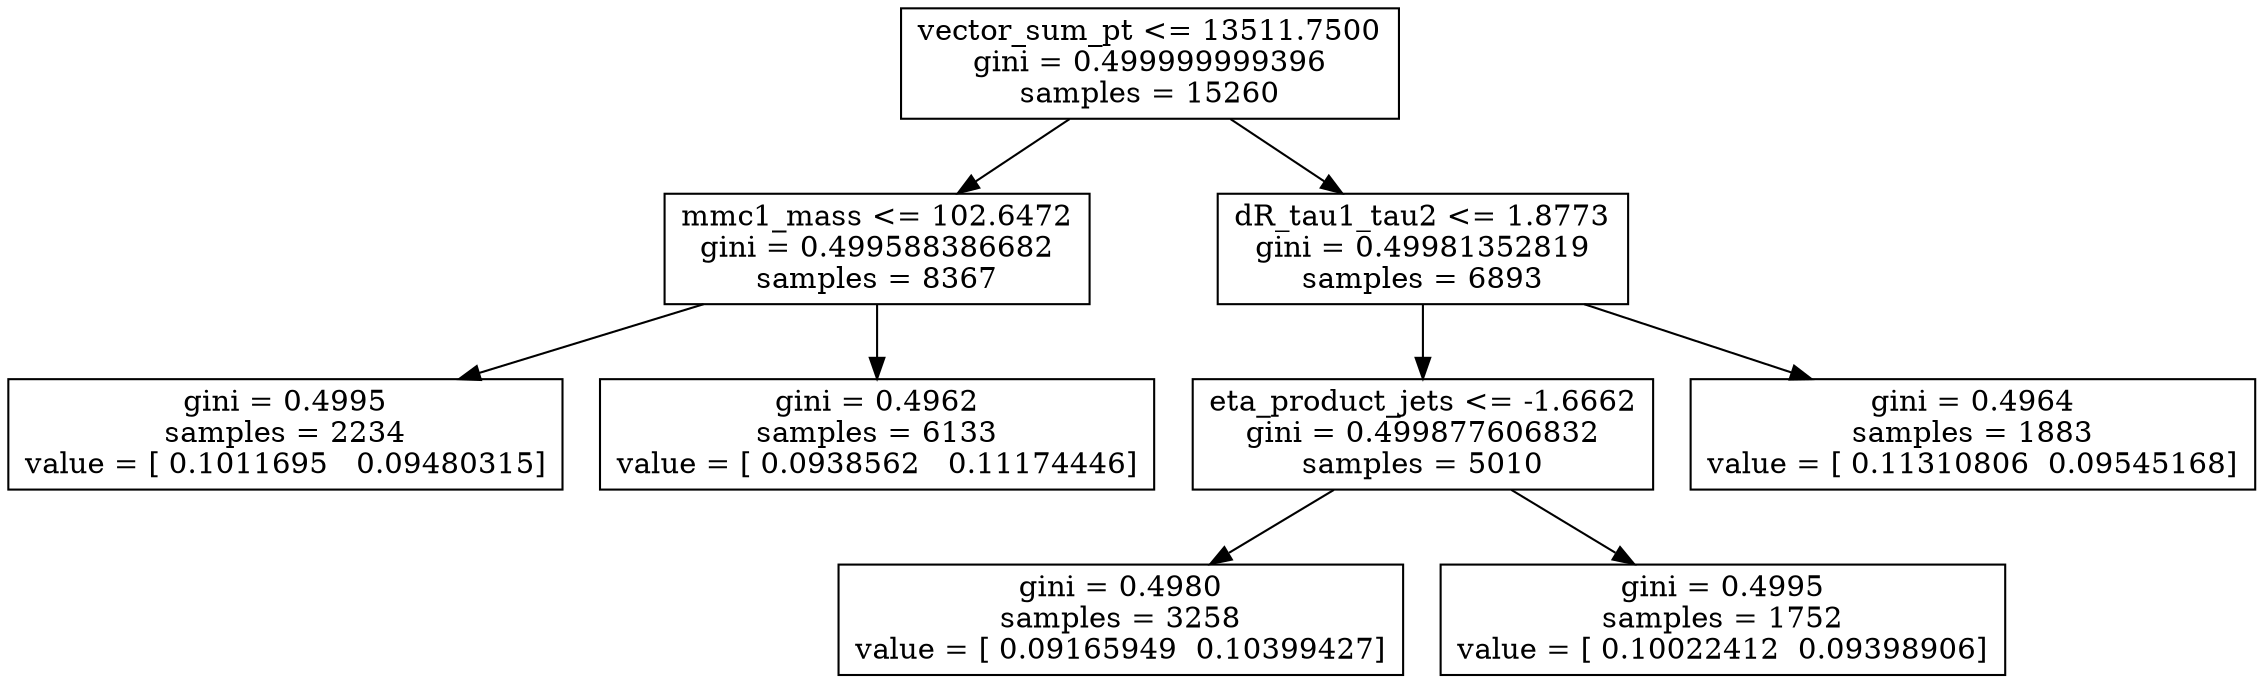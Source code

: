 digraph Tree {
0 [label="vector_sum_pt <= 13511.7500\ngini = 0.499999999396\nsamples = 15260", shape="box"] ;
1 [label="mmc1_mass <= 102.6472\ngini = 0.499588386682\nsamples = 8367", shape="box"] ;
0 -> 1 ;
2 [label="gini = 0.4995\nsamples = 2234\nvalue = [ 0.1011695   0.09480315]", shape="box"] ;
1 -> 2 ;
3 [label="gini = 0.4962\nsamples = 6133\nvalue = [ 0.0938562   0.11174446]", shape="box"] ;
1 -> 3 ;
4 [label="dR_tau1_tau2 <= 1.8773\ngini = 0.49981352819\nsamples = 6893", shape="box"] ;
0 -> 4 ;
5 [label="eta_product_jets <= -1.6662\ngini = 0.499877606832\nsamples = 5010", shape="box"] ;
4 -> 5 ;
6 [label="gini = 0.4980\nsamples = 3258\nvalue = [ 0.09165949  0.10399427]", shape="box"] ;
5 -> 6 ;
7 [label="gini = 0.4995\nsamples = 1752\nvalue = [ 0.10022412  0.09398906]", shape="box"] ;
5 -> 7 ;
8 [label="gini = 0.4964\nsamples = 1883\nvalue = [ 0.11310806  0.09545168]", shape="box"] ;
4 -> 8 ;
}